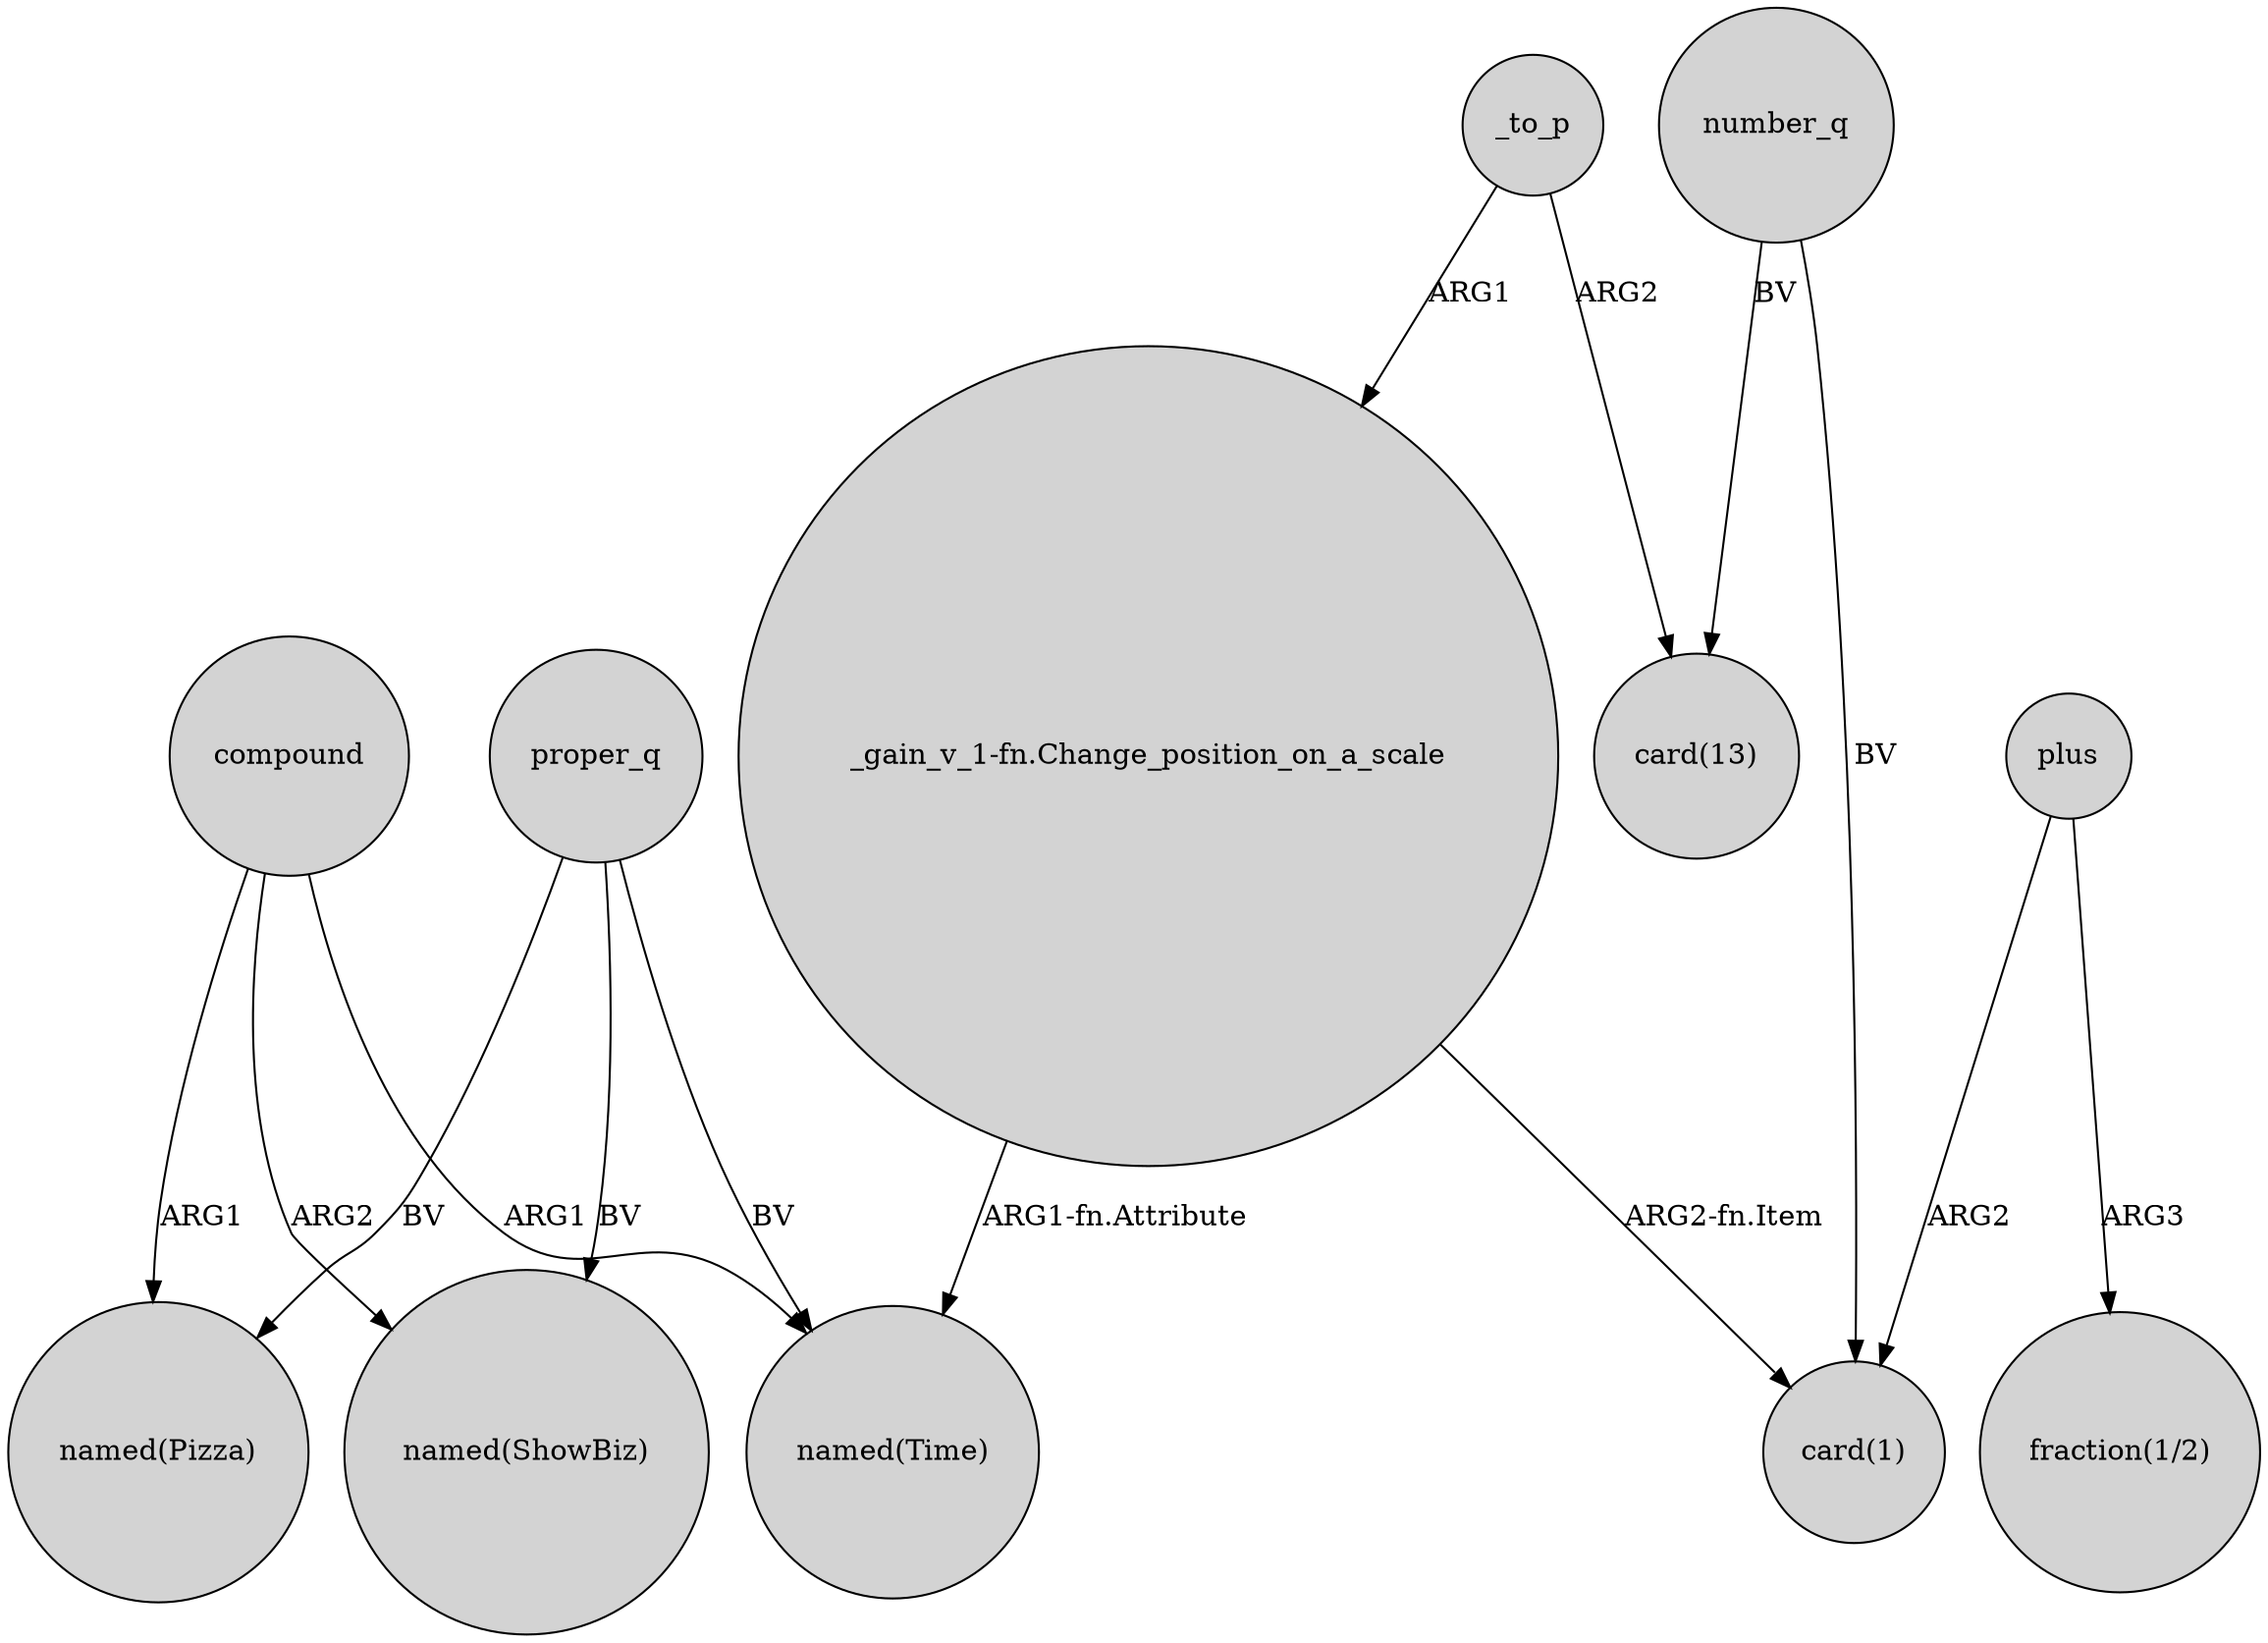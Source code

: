 digraph {
	node [shape=circle style=filled]
	proper_q -> "named(Pizza)" [label=BV]
	_to_p -> "card(13)" [label=ARG2]
	"_gain_v_1-fn.Change_position_on_a_scale" -> "named(Time)" [label="ARG1-fn.Attribute"]
	_to_p -> "_gain_v_1-fn.Change_position_on_a_scale" [label=ARG1]
	number_q -> "card(13)" [label=BV]
	compound -> "named(Pizza)" [label=ARG1]
	proper_q -> "named(ShowBiz)" [label=BV]
	number_q -> "card(1)" [label=BV]
	compound -> "named(ShowBiz)" [label=ARG2]
	plus -> "card(1)" [label=ARG2]
	"_gain_v_1-fn.Change_position_on_a_scale" -> "card(1)" [label="ARG2-fn.Item"]
	plus -> "fraction(1/2)" [label=ARG3]
	compound -> "named(Time)" [label=ARG1]
	proper_q -> "named(Time)" [label=BV]
}
